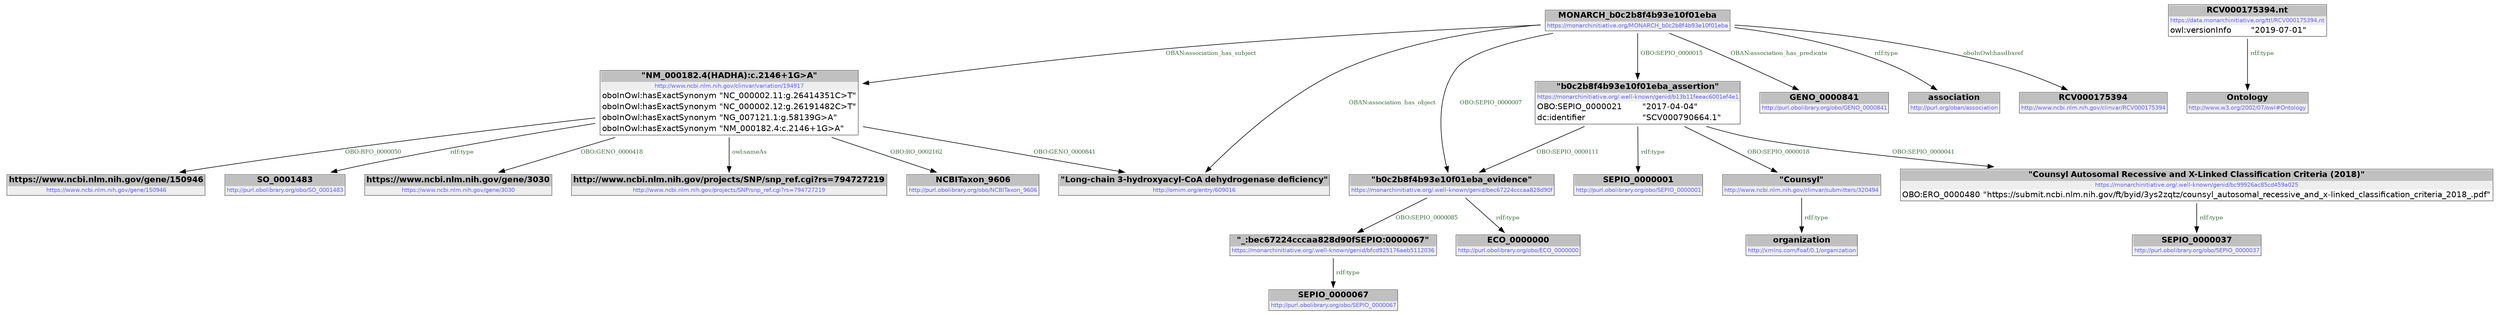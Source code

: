 digraph { 
 node [ fontname="DejaVu Sans" ] ; 
	node0 -> node1 [ color=BLACK, label=< <font point-size='10' color='#336633'>OBO:BFO_0000050</font> > ] ;
	node2 -> node3 [ color=BLACK, label=< <font point-size='10' color='#336633'>OBO:SEPIO_0000018</font> > ] ;
	node0 -> node4 [ color=BLACK, label=< <font point-size='10' color='#336633'>rdf:type</font> > ] ;
	node0 -> node5 [ color=BLACK, label=< <font point-size='10' color='#336633'>OBO:GENO_0000418</font> > ] ;
	node2 -> node6 [ color=BLACK, label=< <font point-size='10' color='#336633'>OBO:SEPIO_0000111</font> > ] ;
	node8 -> node0 [ color=BLACK, label=< <font point-size='10' color='#336633'>OBAN:association_has_subject</font> > ] ;
	node2 -> node9 [ color=BLACK, label=< <font point-size='10' color='#336633'>OBO:SEPIO_0000041</font> > ] ;
	node6 -> node11 [ color=BLACK, label=< <font point-size='10' color='#336633'>OBO:SEPIO_0000085</font> > ] ;
	node7 -> node12 [ color=BLACK, label=< <font point-size='10' color='#336633'>rdf:type</font> > ] ;
	node8 -> node13 [ color=BLACK, label=< <font point-size='10' color='#336633'>OBAN:association_has_predicate</font> > ] ;
	node0 -> node14 [ color=BLACK, label=< <font point-size='10' color='#336633'>owl:sameAs</font> > ] ;
	node8 -> node15 [ color=BLACK, label=< <font point-size='10' color='#336633'>rdf:type</font> > ] ;
	node0 -> node16 [ color=BLACK, label=< <font point-size='10' color='#336633'>OBO:RO_0002162</font> > ] ;
	node3 -> node17 [ color=BLACK, label=< <font point-size='10' color='#336633'>rdf:type</font> > ] ;
	node2 -> node18 [ color=BLACK, label=< <font point-size='10' color='#336633'>rdf:type</font> > ] ;
	node6 -> node19 [ color=BLACK, label=< <font point-size='10' color='#336633'>rdf:type</font> > ] ;
	node8 -> node10 [ color=BLACK, label=< <font point-size='10' color='#336633'>OBAN:association_has_object</font> > ] ;
	node8 -> node2 [ color=BLACK, label=< <font point-size='10' color='#336633'>OBO:SEPIO_0000015</font> > ] ;
	node8 -> node20 [ color=BLACK, label=< <font point-size='10' color='#336633'>oboInOwl:hasdbxref</font> > ] ;
	node0 -> node10 [ color=BLACK, label=< <font point-size='10' color='#336633'>OBO:GENO_0000841</font> > ] ;
	node8 -> node6 [ color=BLACK, label=< <font point-size='10' color='#336633'>OBO:SEPIO_0000007</font> > ] ;
	node11 -> node21 [ color=BLACK, label=< <font point-size='10' color='#336633'>rdf:type</font> > ] ;
	node9 -> node22 [ color=BLACK, label=< <font point-size='10' color='#336633'>rdf:type</font> > ] ;
# http://www.ncbi.nlm.nih.gov/clinvar/variation/194917 node0
node0 [ shape=none, color=black label=< <table color='#666666' cellborder='0' cellspacing='0' border='1'><tr><td colspan='2' bgcolor='grey'><B>&quot;NM_000182.4(HADHA):c.2146+1G&gt;A&quot;</B></td></tr><tr><td href='http://www.ncbi.nlm.nih.gov/clinvar/variation/194917' bgcolor='#eeeeee' colspan='2'><font point-size='10' color='#6666ff'>http://www.ncbi.nlm.nih.gov/clinvar/variation/194917</font></td></tr><tr><td align='left'>oboInOwl:hasExactSynonym</td><td align='left'>&quot;NC_000002.11:g.26414351C&gt;T&quot;</td></tr><tr><td align='left'>oboInOwl:hasExactSynonym</td><td align='left'>&quot;NC_000002.12:g.26191482C&gt;T&quot;</td></tr><tr><td align='left'>oboInOwl:hasExactSynonym</td><td align='left'>&quot;NG_007121.1:g.58139G&gt;A&quot;</td></tr><tr><td align='left'>oboInOwl:hasExactSynonym</td><td align='left'>&quot;NM_000182.4:c.2146+1G&gt;A&quot;</td></tr></table> > ] 
# https://www.ncbi.nlm.nih.gov/gene/150946 node1
node1 [ shape=none, color=black label=< <table color='#666666' cellborder='0' cellspacing='0' border='1'><tr><td colspan='2' bgcolor='grey'><B>https://www.ncbi.nlm.nih.gov/gene/150946</B></td></tr><tr><td href='https://www.ncbi.nlm.nih.gov/gene/150946' bgcolor='#eeeeee' colspan='2'><font point-size='10' color='#6666ff'>https://www.ncbi.nlm.nih.gov/gene/150946</font></td></tr></table> > ] 
# https://monarchinitiative.org/.well-known/genid/b13b11feeac6001ef4e1 node2
node2 [ shape=none, color=black label=< <table color='#666666' cellborder='0' cellspacing='0' border='1'><tr><td colspan='2' bgcolor='grey'><B>&quot;b0c2b8f4b93e10f01eba_assertion&quot;</B></td></tr><tr><td href='https://monarchinitiative.org/.well-known/genid/b13b11feeac6001ef4e1' bgcolor='#eeeeee' colspan='2'><font point-size='10' color='#6666ff'>https://monarchinitiative.org/.well-known/genid/b13b11feeac6001ef4e1</font></td></tr><tr><td align='left'>OBO:SEPIO_0000021</td><td align='left'>&quot;2017-04-04&quot;</td></tr><tr><td align='left'>dc:identifier</td><td align='left'>&quot;SCV000790664.1&quot;</td></tr></table> > ] 
# http://www.ncbi.nlm.nih.gov/clinvar/submitters/320494 node3
node3 [ shape=none, color=black label=< <table color='#666666' cellborder='0' cellspacing='0' border='1'><tr><td colspan='2' bgcolor='grey'><B>&quot;Counsyl&quot;</B></td></tr><tr><td href='http://www.ncbi.nlm.nih.gov/clinvar/submitters/320494' bgcolor='#eeeeee' colspan='2'><font point-size='10' color='#6666ff'>http://www.ncbi.nlm.nih.gov/clinvar/submitters/320494</font></td></tr></table> > ] 
# http://purl.obolibrary.org/obo/SO_0001483 node4
node4 [ shape=none, color=black label=< <table color='#666666' cellborder='0' cellspacing='0' border='1'><tr><td colspan='2' bgcolor='grey'><B>SO_0001483</B></td></tr><tr><td href='http://purl.obolibrary.org/obo/SO_0001483' bgcolor='#eeeeee' colspan='2'><font point-size='10' color='#6666ff'>http://purl.obolibrary.org/obo/SO_0001483</font></td></tr></table> > ] 
# https://www.ncbi.nlm.nih.gov/gene/3030 node5
node5 [ shape=none, color=black label=< <table color='#666666' cellborder='0' cellspacing='0' border='1'><tr><td colspan='2' bgcolor='grey'><B>https://www.ncbi.nlm.nih.gov/gene/3030</B></td></tr><tr><td href='https://www.ncbi.nlm.nih.gov/gene/3030' bgcolor='#eeeeee' colspan='2'><font point-size='10' color='#6666ff'>https://www.ncbi.nlm.nih.gov/gene/3030</font></td></tr></table> > ] 
# https://monarchinitiative.org/.well-known/genid/bec67224cccaa828d90f node6
node6 [ shape=none, color=black label=< <table color='#666666' cellborder='0' cellspacing='0' border='1'><tr><td colspan='2' bgcolor='grey'><B>&quot;b0c2b8f4b93e10f01eba_evidence&quot;</B></td></tr><tr><td href='https://monarchinitiative.org/.well-known/genid/bec67224cccaa828d90f' bgcolor='#eeeeee' colspan='2'><font point-size='10' color='#6666ff'>https://monarchinitiative.org/.well-known/genid/bec67224cccaa828d90f</font></td></tr></table> > ] 
# https://data.monarchinitiative.org/ttl/RCV000175394.nt node7
node7 [ shape=none, color=black label=< <table color='#666666' cellborder='0' cellspacing='0' border='1'><tr><td colspan='2' bgcolor='grey'><B>RCV000175394.nt</B></td></tr><tr><td href='https://data.monarchinitiative.org/ttl/RCV000175394.nt' bgcolor='#eeeeee' colspan='2'><font point-size='10' color='#6666ff'>https://data.monarchinitiative.org/ttl/RCV000175394.nt</font></td></tr><tr><td align='left'>owl:versionInfo</td><td align='left'>&quot;2019-07-01&quot;</td></tr></table> > ] 
# https://monarchinitiative.org/MONARCH_b0c2b8f4b93e10f01eba node8
node8 [ shape=none, color=black label=< <table color='#666666' cellborder='0' cellspacing='0' border='1'><tr><td colspan='2' bgcolor='grey'><B>MONARCH_b0c2b8f4b93e10f01eba</B></td></tr><tr><td href='https://monarchinitiative.org/MONARCH_b0c2b8f4b93e10f01eba' bgcolor='#eeeeee' colspan='2'><font point-size='10' color='#6666ff'>https://monarchinitiative.org/MONARCH_b0c2b8f4b93e10f01eba</font></td></tr></table> > ] 
# https://monarchinitiative.org/.well-known/genid/bc99926ac85cd459a025 node9
node9 [ shape=none, color=black label=< <table color='#666666' cellborder='0' cellspacing='0' border='1'><tr><td colspan='2' bgcolor='grey'><B>&quot;Counsyl Autosomal Recessive and X-Linked Classification Criteria (2018)&quot;</B></td></tr><tr><td href='https://monarchinitiative.org/.well-known/genid/bc99926ac85cd459a025' bgcolor='#eeeeee' colspan='2'><font point-size='10' color='#6666ff'>https://monarchinitiative.org/.well-known/genid/bc99926ac85cd459a025</font></td></tr><tr><td align='left'>OBO:ERO_0000480</td><td align='left'>&quot;https://submit.ncbi.nlm.nih.gov/ft/byid/3ys2zqtz/counsyl_autosomal_recessive_and_x-linked_classification_criteria_2018_.pdf&quot;</td></tr></table> > ] 
# http://omim.org/entry/609016 node10
node10 [ shape=none, color=black label=< <table color='#666666' cellborder='0' cellspacing='0' border='1'><tr><td colspan='2' bgcolor='grey'><B>&quot;Long-chain 3-hydroxyacyl-CoA dehydrogenase deficiency&quot;</B></td></tr><tr><td href='http://omim.org/entry/609016' bgcolor='#eeeeee' colspan='2'><font point-size='10' color='#6666ff'>http://omim.org/entry/609016</font></td></tr></table> > ] 
# https://monarchinitiative.org/.well-known/genid/bfcd925176aeb5112036 node11
node11 [ shape=none, color=black label=< <table color='#666666' cellborder='0' cellspacing='0' border='1'><tr><td colspan='2' bgcolor='grey'><B>&quot;_:bec67224cccaa828d90fSEPIO:0000067&quot;</B></td></tr><tr><td href='https://monarchinitiative.org/.well-known/genid/bfcd925176aeb5112036' bgcolor='#eeeeee' colspan='2'><font point-size='10' color='#6666ff'>https://monarchinitiative.org/.well-known/genid/bfcd925176aeb5112036</font></td></tr></table> > ] 
# http://www.w3.org/2002/07/owl#Ontology node12
node12 [ shape=none, color=black label=< <table color='#666666' cellborder='0' cellspacing='0' border='1'><tr><td colspan='2' bgcolor='grey'><B>Ontology</B></td></tr><tr><td href='http://www.w3.org/2002/07/owl#Ontology' bgcolor='#eeeeee' colspan='2'><font point-size='10' color='#6666ff'>http://www.w3.org/2002/07/owl#Ontology</font></td></tr></table> > ] 
# http://purl.obolibrary.org/obo/GENO_0000841 node13
node13 [ shape=none, color=black label=< <table color='#666666' cellborder='0' cellspacing='0' border='1'><tr><td colspan='2' bgcolor='grey'><B>GENO_0000841</B></td></tr><tr><td href='http://purl.obolibrary.org/obo/GENO_0000841' bgcolor='#eeeeee' colspan='2'><font point-size='10' color='#6666ff'>http://purl.obolibrary.org/obo/GENO_0000841</font></td></tr></table> > ] 
# http://www.ncbi.nlm.nih.gov/projects/SNP/snp_ref.cgi?rs=794727219 node14
node14 [ shape=none, color=black label=< <table color='#666666' cellborder='0' cellspacing='0' border='1'><tr><td colspan='2' bgcolor='grey'><B>http://www.ncbi.nlm.nih.gov/projects/SNP/snp_ref.cgi?rs=794727219</B></td></tr><tr><td href='http://www.ncbi.nlm.nih.gov/projects/SNP/snp_ref.cgi?rs=794727219' bgcolor='#eeeeee' colspan='2'><font point-size='10' color='#6666ff'>http://www.ncbi.nlm.nih.gov/projects/SNP/snp_ref.cgi?rs=794727219</font></td></tr></table> > ] 
# http://purl.org/oban/association node15
node15 [ shape=none, color=black label=< <table color='#666666' cellborder='0' cellspacing='0' border='1'><tr><td colspan='2' bgcolor='grey'><B>association</B></td></tr><tr><td href='http://purl.org/oban/association' bgcolor='#eeeeee' colspan='2'><font point-size='10' color='#6666ff'>http://purl.org/oban/association</font></td></tr></table> > ] 
# http://purl.obolibrary.org/obo/NCBITaxon_9606 node16
node16 [ shape=none, color=black label=< <table color='#666666' cellborder='0' cellspacing='0' border='1'><tr><td colspan='2' bgcolor='grey'><B>NCBITaxon_9606</B></td></tr><tr><td href='http://purl.obolibrary.org/obo/NCBITaxon_9606' bgcolor='#eeeeee' colspan='2'><font point-size='10' color='#6666ff'>http://purl.obolibrary.org/obo/NCBITaxon_9606</font></td></tr></table> > ] 
# http://xmlns.com/foaf/0.1/organization node17
node17 [ shape=none, color=black label=< <table color='#666666' cellborder='0' cellspacing='0' border='1'><tr><td colspan='2' bgcolor='grey'><B>organization</B></td></tr><tr><td href='http://xmlns.com/foaf/0.1/organization' bgcolor='#eeeeee' colspan='2'><font point-size='10' color='#6666ff'>http://xmlns.com/foaf/0.1/organization</font></td></tr></table> > ] 
# http://purl.obolibrary.org/obo/SEPIO_0000001 node18
node18 [ shape=none, color=black label=< <table color='#666666' cellborder='0' cellspacing='0' border='1'><tr><td colspan='2' bgcolor='grey'><B>SEPIO_0000001</B></td></tr><tr><td href='http://purl.obolibrary.org/obo/SEPIO_0000001' bgcolor='#eeeeee' colspan='2'><font point-size='10' color='#6666ff'>http://purl.obolibrary.org/obo/SEPIO_0000001</font></td></tr></table> > ] 
# http://purl.obolibrary.org/obo/ECO_0000000 node19
node19 [ shape=none, color=black label=< <table color='#666666' cellborder='0' cellspacing='0' border='1'><tr><td colspan='2' bgcolor='grey'><B>ECO_0000000</B></td></tr><tr><td href='http://purl.obolibrary.org/obo/ECO_0000000' bgcolor='#eeeeee' colspan='2'><font point-size='10' color='#6666ff'>http://purl.obolibrary.org/obo/ECO_0000000</font></td></tr></table> > ] 
# http://www.ncbi.nlm.nih.gov/clinvar/RCV000175394 node20
node20 [ shape=none, color=black label=< <table color='#666666' cellborder='0' cellspacing='0' border='1'><tr><td colspan='2' bgcolor='grey'><B>RCV000175394</B></td></tr><tr><td href='http://www.ncbi.nlm.nih.gov/clinvar/RCV000175394' bgcolor='#eeeeee' colspan='2'><font point-size='10' color='#6666ff'>http://www.ncbi.nlm.nih.gov/clinvar/RCV000175394</font></td></tr></table> > ] 
# http://purl.obolibrary.org/obo/SEPIO_0000067 node21
node21 [ shape=none, color=black label=< <table color='#666666' cellborder='0' cellspacing='0' border='1'><tr><td colspan='2' bgcolor='grey'><B>SEPIO_0000067</B></td></tr><tr><td href='http://purl.obolibrary.org/obo/SEPIO_0000067' bgcolor='#eeeeee' colspan='2'><font point-size='10' color='#6666ff'>http://purl.obolibrary.org/obo/SEPIO_0000067</font></td></tr></table> > ] 
# http://purl.obolibrary.org/obo/SEPIO_0000037 node22
node22 [ shape=none, color=black label=< <table color='#666666' cellborder='0' cellspacing='0' border='1'><tr><td colspan='2' bgcolor='grey'><B>SEPIO_0000037</B></td></tr><tr><td href='http://purl.obolibrary.org/obo/SEPIO_0000037' bgcolor='#eeeeee' colspan='2'><font point-size='10' color='#6666ff'>http://purl.obolibrary.org/obo/SEPIO_0000037</font></td></tr></table> > ] 
}
